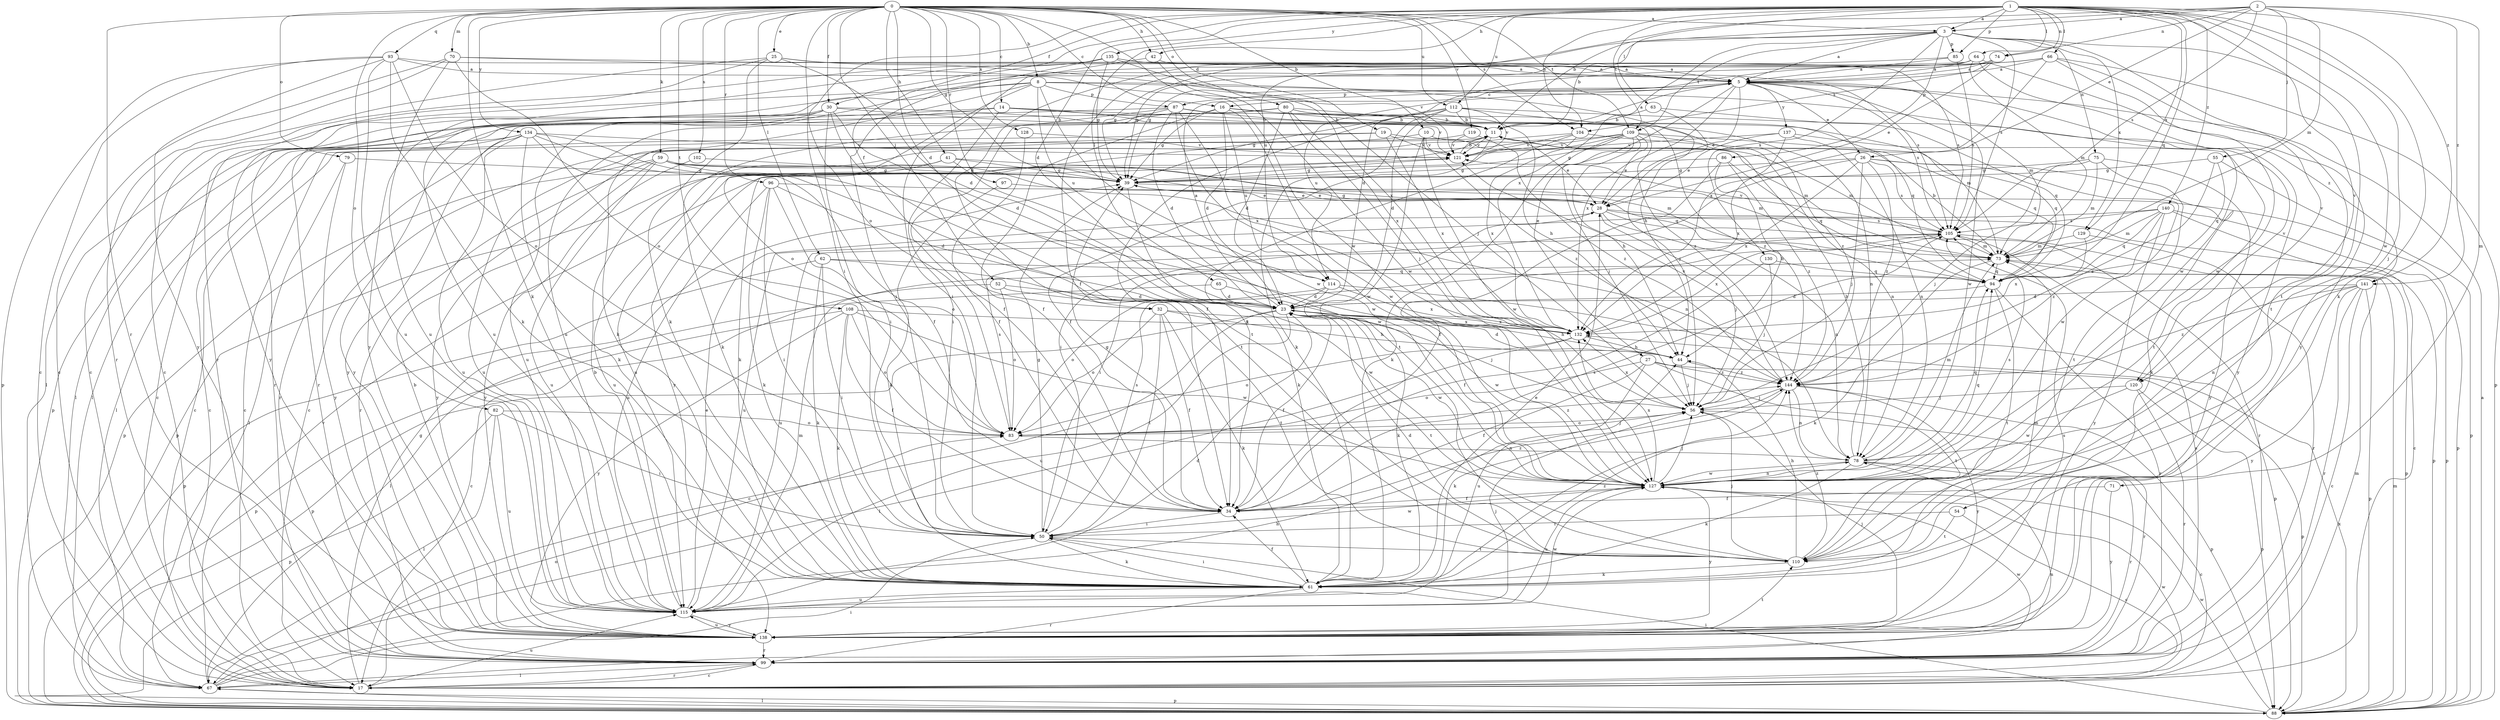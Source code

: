 strict digraph  {
0;
1;
2;
3;
5;
8;
10;
11;
14;
16;
17;
19;
23;
25;
26;
27;
28;
30;
32;
34;
39;
41;
42;
44;
50;
52;
54;
55;
56;
59;
61;
62;
63;
64;
65;
66;
67;
70;
71;
73;
74;
75;
78;
79;
80;
82;
83;
85;
86;
87;
88;
93;
94;
96;
97;
99;
102;
104;
105;
108;
109;
110;
112;
114;
115;
119;
120;
121;
127;
128;
129;
130;
132;
134;
135;
137;
138;
140;
141;
144;
0 -> 3  [label=a];
0 -> 8  [label=b];
0 -> 10  [label=b];
0 -> 14  [label=c];
0 -> 16  [label=c];
0 -> 19  [label=d];
0 -> 23  [label=d];
0 -> 25  [label=e];
0 -> 30  [label=f];
0 -> 39  [label=g];
0 -> 41  [label=h];
0 -> 42  [label=h];
0 -> 50  [label=i];
0 -> 52  [label=j];
0 -> 59  [label=k];
0 -> 61  [label=k];
0 -> 62  [label=l];
0 -> 70  [label=m];
0 -> 79  [label=o];
0 -> 80  [label=o];
0 -> 82  [label=o];
0 -> 93  [label=q];
0 -> 96  [label=r];
0 -> 97  [label=r];
0 -> 99  [label=r];
0 -> 102  [label=s];
0 -> 104  [label=s];
0 -> 108  [label=t];
0 -> 109  [label=t];
0 -> 112  [label=u];
0 -> 119  [label=v];
0 -> 127  [label=w];
0 -> 128  [label=x];
0 -> 134  [label=y];
1 -> 3  [label=a];
1 -> 23  [label=d];
1 -> 30  [label=f];
1 -> 32  [label=f];
1 -> 42  [label=h];
1 -> 54  [label=j];
1 -> 61  [label=k];
1 -> 63  [label=l];
1 -> 64  [label=l];
1 -> 65  [label=l];
1 -> 66  [label=l];
1 -> 74  [label=n];
1 -> 83  [label=o];
1 -> 85  [label=p];
1 -> 94  [label=q];
1 -> 104  [label=s];
1 -> 109  [label=t];
1 -> 112  [label=u];
1 -> 120  [label=v];
1 -> 127  [label=w];
1 -> 129  [label=x];
1 -> 135  [label=y];
1 -> 140  [label=z];
1 -> 141  [label=z];
2 -> 3  [label=a];
2 -> 11  [label=b];
2 -> 26  [label=e];
2 -> 55  [label=j];
2 -> 71  [label=m];
2 -> 73  [label=m];
2 -> 74  [label=n];
2 -> 105  [label=s];
2 -> 114  [label=u];
2 -> 141  [label=z];
3 -> 5  [label=a];
3 -> 11  [label=b];
3 -> 32  [label=f];
3 -> 75  [label=n];
3 -> 85  [label=p];
3 -> 86  [label=p];
3 -> 105  [label=s];
3 -> 109  [label=t];
3 -> 110  [label=t];
3 -> 120  [label=v];
3 -> 129  [label=x];
3 -> 130  [label=x];
3 -> 132  [label=x];
5 -> 16  [label=c];
5 -> 26  [label=e];
5 -> 27  [label=e];
5 -> 28  [label=e];
5 -> 73  [label=m];
5 -> 87  [label=p];
5 -> 105  [label=s];
5 -> 114  [label=u];
5 -> 127  [label=w];
5 -> 132  [label=x];
5 -> 137  [label=y];
5 -> 141  [label=z];
8 -> 44  [label=h];
8 -> 61  [label=k];
8 -> 67  [label=l];
8 -> 83  [label=o];
8 -> 87  [label=p];
8 -> 114  [label=u];
8 -> 120  [label=v];
8 -> 127  [label=w];
8 -> 138  [label=y];
10 -> 61  [label=k];
10 -> 73  [label=m];
10 -> 110  [label=t];
10 -> 121  [label=v];
10 -> 127  [label=w];
10 -> 144  [label=z];
11 -> 5  [label=a];
11 -> 28  [label=e];
11 -> 34  [label=f];
11 -> 121  [label=v];
14 -> 11  [label=b];
14 -> 50  [label=i];
14 -> 78  [label=n];
14 -> 99  [label=r];
14 -> 121  [label=v];
14 -> 138  [label=y];
16 -> 11  [label=b];
16 -> 23  [label=d];
16 -> 34  [label=f];
16 -> 39  [label=g];
16 -> 114  [label=u];
16 -> 127  [label=w];
16 -> 144  [label=z];
17 -> 39  [label=g];
17 -> 73  [label=m];
17 -> 99  [label=r];
17 -> 115  [label=u];
17 -> 127  [label=w];
19 -> 17  [label=c];
19 -> 73  [label=m];
19 -> 115  [label=u];
19 -> 121  [label=v];
19 -> 132  [label=x];
23 -> 5  [label=a];
23 -> 17  [label=c];
23 -> 34  [label=f];
23 -> 44  [label=h];
23 -> 56  [label=j];
23 -> 88  [label=p];
23 -> 110  [label=t];
23 -> 115  [label=u];
23 -> 127  [label=w];
23 -> 132  [label=x];
25 -> 5  [label=a];
25 -> 17  [label=c];
25 -> 23  [label=d];
25 -> 61  [label=k];
25 -> 99  [label=r];
25 -> 121  [label=v];
26 -> 39  [label=g];
26 -> 50  [label=i];
26 -> 56  [label=j];
26 -> 61  [label=k];
26 -> 105  [label=s];
26 -> 127  [label=w];
26 -> 132  [label=x];
26 -> 144  [label=z];
27 -> 34  [label=f];
27 -> 83  [label=o];
27 -> 88  [label=p];
27 -> 110  [label=t];
27 -> 115  [label=u];
27 -> 144  [label=z];
28 -> 39  [label=g];
28 -> 50  [label=i];
28 -> 56  [label=j];
28 -> 78  [label=n];
28 -> 88  [label=p];
28 -> 99  [label=r];
28 -> 105  [label=s];
30 -> 11  [label=b];
30 -> 17  [label=c];
30 -> 23  [label=d];
30 -> 50  [label=i];
30 -> 73  [label=m];
30 -> 99  [label=r];
30 -> 110  [label=t];
30 -> 115  [label=u];
32 -> 34  [label=f];
32 -> 44  [label=h];
32 -> 50  [label=i];
32 -> 61  [label=k];
32 -> 83  [label=o];
32 -> 132  [label=x];
34 -> 39  [label=g];
34 -> 50  [label=i];
34 -> 105  [label=s];
34 -> 144  [label=z];
39 -> 28  [label=e];
39 -> 61  [label=k];
39 -> 88  [label=p];
41 -> 39  [label=g];
41 -> 73  [label=m];
41 -> 88  [label=p];
41 -> 115  [label=u];
41 -> 127  [label=w];
42 -> 5  [label=a];
42 -> 50  [label=i];
42 -> 127  [label=w];
44 -> 23  [label=d];
44 -> 56  [label=j];
44 -> 144  [label=z];
50 -> 39  [label=g];
50 -> 61  [label=k];
50 -> 105  [label=s];
50 -> 110  [label=t];
50 -> 127  [label=w];
52 -> 17  [label=c];
52 -> 23  [label=d];
52 -> 83  [label=o];
52 -> 110  [label=t];
54 -> 17  [label=c];
54 -> 50  [label=i];
54 -> 110  [label=t];
55 -> 39  [label=g];
55 -> 88  [label=p];
55 -> 94  [label=q];
55 -> 144  [label=z];
56 -> 83  [label=o];
56 -> 99  [label=r];
56 -> 132  [label=x];
59 -> 39  [label=g];
59 -> 73  [label=m];
59 -> 78  [label=n];
59 -> 88  [label=p];
59 -> 94  [label=q];
59 -> 99  [label=r];
59 -> 115  [label=u];
59 -> 138  [label=y];
61 -> 28  [label=e];
61 -> 34  [label=f];
61 -> 50  [label=i];
61 -> 73  [label=m];
61 -> 99  [label=r];
61 -> 115  [label=u];
61 -> 144  [label=z];
62 -> 50  [label=i];
62 -> 61  [label=k];
62 -> 88  [label=p];
62 -> 94  [label=q];
62 -> 127  [label=w];
63 -> 11  [label=b];
63 -> 56  [label=j];
63 -> 94  [label=q];
64 -> 5  [label=a];
64 -> 34  [label=f];
64 -> 39  [label=g];
64 -> 73  [label=m];
64 -> 115  [label=u];
64 -> 127  [label=w];
64 -> 138  [label=y];
65 -> 23  [label=d];
65 -> 67  [label=l];
65 -> 127  [label=w];
66 -> 5  [label=a];
66 -> 39  [label=g];
66 -> 88  [label=p];
66 -> 110  [label=t];
66 -> 115  [label=u];
66 -> 127  [label=w];
66 -> 132  [label=x];
67 -> 44  [label=h];
67 -> 50  [label=i];
67 -> 78  [label=n];
67 -> 83  [label=o];
67 -> 88  [label=p];
67 -> 121  [label=v];
70 -> 5  [label=a];
70 -> 17  [label=c];
70 -> 83  [label=o];
70 -> 99  [label=r];
70 -> 115  [label=u];
70 -> 132  [label=x];
71 -> 34  [label=f];
71 -> 138  [label=y];
73 -> 11  [label=b];
73 -> 61  [label=k];
73 -> 94  [label=q];
74 -> 5  [label=a];
74 -> 23  [label=d];
74 -> 28  [label=e];
74 -> 104  [label=s];
75 -> 39  [label=g];
75 -> 56  [label=j];
75 -> 73  [label=m];
75 -> 110  [label=t];
75 -> 138  [label=y];
78 -> 11  [label=b];
78 -> 17  [label=c];
78 -> 61  [label=k];
78 -> 73  [label=m];
78 -> 94  [label=q];
78 -> 99  [label=r];
78 -> 127  [label=w];
79 -> 39  [label=g];
79 -> 67  [label=l];
79 -> 138  [label=y];
80 -> 11  [label=b];
80 -> 23  [label=d];
80 -> 44  [label=h];
80 -> 56  [label=j];
80 -> 67  [label=l];
80 -> 88  [label=p];
80 -> 94  [label=q];
80 -> 132  [label=x];
80 -> 138  [label=y];
82 -> 50  [label=i];
82 -> 67  [label=l];
82 -> 83  [label=o];
82 -> 88  [label=p];
82 -> 115  [label=u];
83 -> 56  [label=j];
83 -> 78  [label=n];
83 -> 105  [label=s];
83 -> 144  [label=z];
85 -> 5  [label=a];
85 -> 39  [label=g];
85 -> 105  [label=s];
86 -> 34  [label=f];
86 -> 39  [label=g];
86 -> 44  [label=h];
86 -> 94  [label=q];
86 -> 144  [label=z];
87 -> 11  [label=b];
87 -> 23  [label=d];
87 -> 34  [label=f];
87 -> 61  [label=k];
87 -> 67  [label=l];
87 -> 127  [label=w];
87 -> 132  [label=x];
87 -> 144  [label=z];
88 -> 5  [label=a];
88 -> 50  [label=i];
88 -> 67  [label=l];
88 -> 73  [label=m];
88 -> 127  [label=w];
88 -> 132  [label=x];
93 -> 5  [label=a];
93 -> 17  [label=c];
93 -> 61  [label=k];
93 -> 83  [label=o];
93 -> 88  [label=p];
93 -> 105  [label=s];
93 -> 115  [label=u];
93 -> 138  [label=y];
94 -> 23  [label=d];
94 -> 99  [label=r];
94 -> 110  [label=t];
96 -> 23  [label=d];
96 -> 28  [label=e];
96 -> 50  [label=i];
96 -> 61  [label=k];
96 -> 83  [label=o];
96 -> 115  [label=u];
97 -> 28  [label=e];
97 -> 61  [label=k];
99 -> 17  [label=c];
99 -> 67  [label=l];
99 -> 105  [label=s];
99 -> 127  [label=w];
102 -> 39  [label=g];
102 -> 138  [label=y];
104 -> 34  [label=f];
104 -> 94  [label=q];
104 -> 115  [label=u];
104 -> 121  [label=v];
104 -> 132  [label=x];
105 -> 73  [label=m];
105 -> 88  [label=p];
105 -> 115  [label=u];
105 -> 121  [label=v];
105 -> 132  [label=x];
108 -> 34  [label=f];
108 -> 61  [label=k];
108 -> 83  [label=o];
108 -> 88  [label=p];
108 -> 127  [label=w];
108 -> 132  [label=x];
108 -> 138  [label=y];
109 -> 17  [label=c];
109 -> 28  [label=e];
109 -> 39  [label=g];
109 -> 44  [label=h];
109 -> 56  [label=j];
109 -> 61  [label=k];
109 -> 78  [label=n];
109 -> 94  [label=q];
109 -> 121  [label=v];
109 -> 138  [label=y];
110 -> 23  [label=d];
110 -> 44  [label=h];
110 -> 56  [label=j];
110 -> 61  [label=k];
110 -> 144  [label=z];
112 -> 11  [label=b];
112 -> 23  [label=d];
112 -> 34  [label=f];
112 -> 39  [label=g];
112 -> 61  [label=k];
112 -> 121  [label=v];
112 -> 138  [label=y];
112 -> 144  [label=z];
114 -> 23  [label=d];
114 -> 61  [label=k];
114 -> 83  [label=o];
114 -> 88  [label=p];
114 -> 132  [label=x];
115 -> 11  [label=b];
115 -> 23  [label=d];
115 -> 28  [label=e];
115 -> 56  [label=j];
115 -> 73  [label=m];
115 -> 127  [label=w];
115 -> 138  [label=y];
119 -> 17  [label=c];
119 -> 121  [label=v];
119 -> 144  [label=z];
120 -> 56  [label=j];
120 -> 88  [label=p];
120 -> 99  [label=r];
120 -> 127  [label=w];
121 -> 11  [label=b];
121 -> 39  [label=g];
127 -> 34  [label=f];
127 -> 56  [label=j];
127 -> 78  [label=n];
127 -> 94  [label=q];
127 -> 105  [label=s];
127 -> 115  [label=u];
127 -> 132  [label=x];
127 -> 138  [label=y];
128 -> 34  [label=f];
128 -> 121  [label=v];
129 -> 73  [label=m];
129 -> 99  [label=r];
129 -> 132  [label=x];
130 -> 34  [label=f];
130 -> 56  [label=j];
130 -> 94  [label=q];
132 -> 44  [label=h];
132 -> 67  [label=l];
132 -> 83  [label=o];
134 -> 17  [label=c];
134 -> 34  [label=f];
134 -> 61  [label=k];
134 -> 67  [label=l];
134 -> 99  [label=r];
134 -> 110  [label=t];
134 -> 115  [label=u];
134 -> 121  [label=v];
134 -> 127  [label=w];
135 -> 5  [label=a];
135 -> 17  [label=c];
135 -> 39  [label=g];
135 -> 50  [label=i];
135 -> 56  [label=j];
135 -> 105  [label=s];
135 -> 138  [label=y];
137 -> 28  [label=e];
137 -> 78  [label=n];
137 -> 110  [label=t];
137 -> 121  [label=v];
137 -> 132  [label=x];
138 -> 11  [label=b];
138 -> 56  [label=j];
138 -> 99  [label=r];
138 -> 105  [label=s];
138 -> 110  [label=t];
138 -> 115  [label=u];
140 -> 17  [label=c];
140 -> 73  [label=m];
140 -> 88  [label=p];
140 -> 94  [label=q];
140 -> 105  [label=s];
140 -> 115  [label=u];
140 -> 138  [label=y];
140 -> 144  [label=z];
141 -> 17  [label=c];
141 -> 23  [label=d];
141 -> 78  [label=n];
141 -> 88  [label=p];
141 -> 99  [label=r];
141 -> 138  [label=y];
141 -> 144  [label=z];
144 -> 56  [label=j];
144 -> 61  [label=k];
144 -> 78  [label=n];
144 -> 88  [label=p];
144 -> 121  [label=v];
144 -> 138  [label=y];
}

